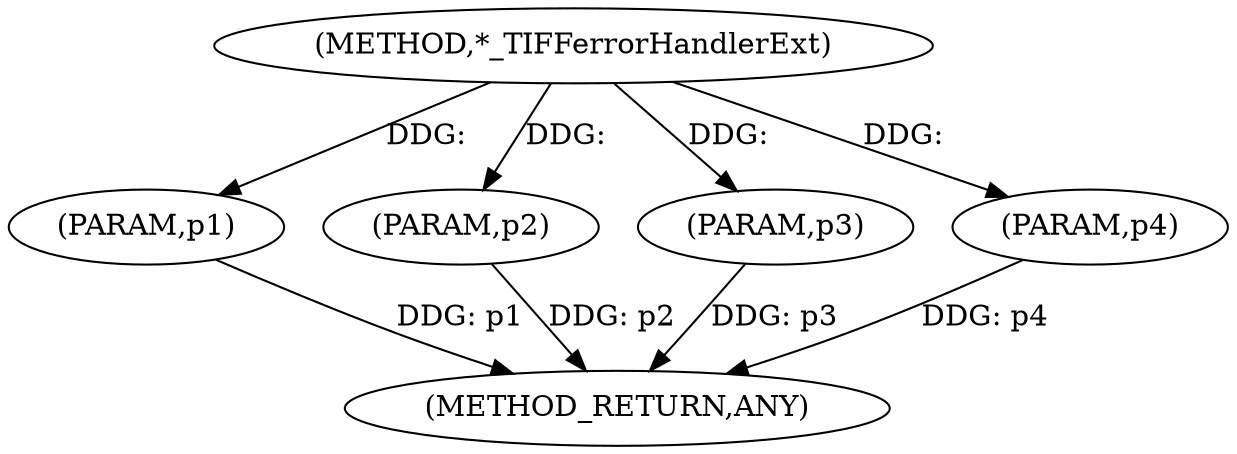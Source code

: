 digraph "*_TIFFerrorHandlerExt" {  
"100281" [label = <(METHOD,*_TIFFerrorHandlerExt)> ]
"100286" [label = <(METHOD_RETURN,ANY)> ]
"100282" [label = <(PARAM,p1)> ]
"100283" [label = <(PARAM,p2)> ]
"100284" [label = <(PARAM,p3)> ]
"100285" [label = <(PARAM,p4)> ]
  "100282" -> "100286"  [ label = "DDG: p1"] 
  "100283" -> "100286"  [ label = "DDG: p2"] 
  "100284" -> "100286"  [ label = "DDG: p3"] 
  "100285" -> "100286"  [ label = "DDG: p4"] 
  "100281" -> "100282"  [ label = "DDG: "] 
  "100281" -> "100283"  [ label = "DDG: "] 
  "100281" -> "100284"  [ label = "DDG: "] 
  "100281" -> "100285"  [ label = "DDG: "] 
}

